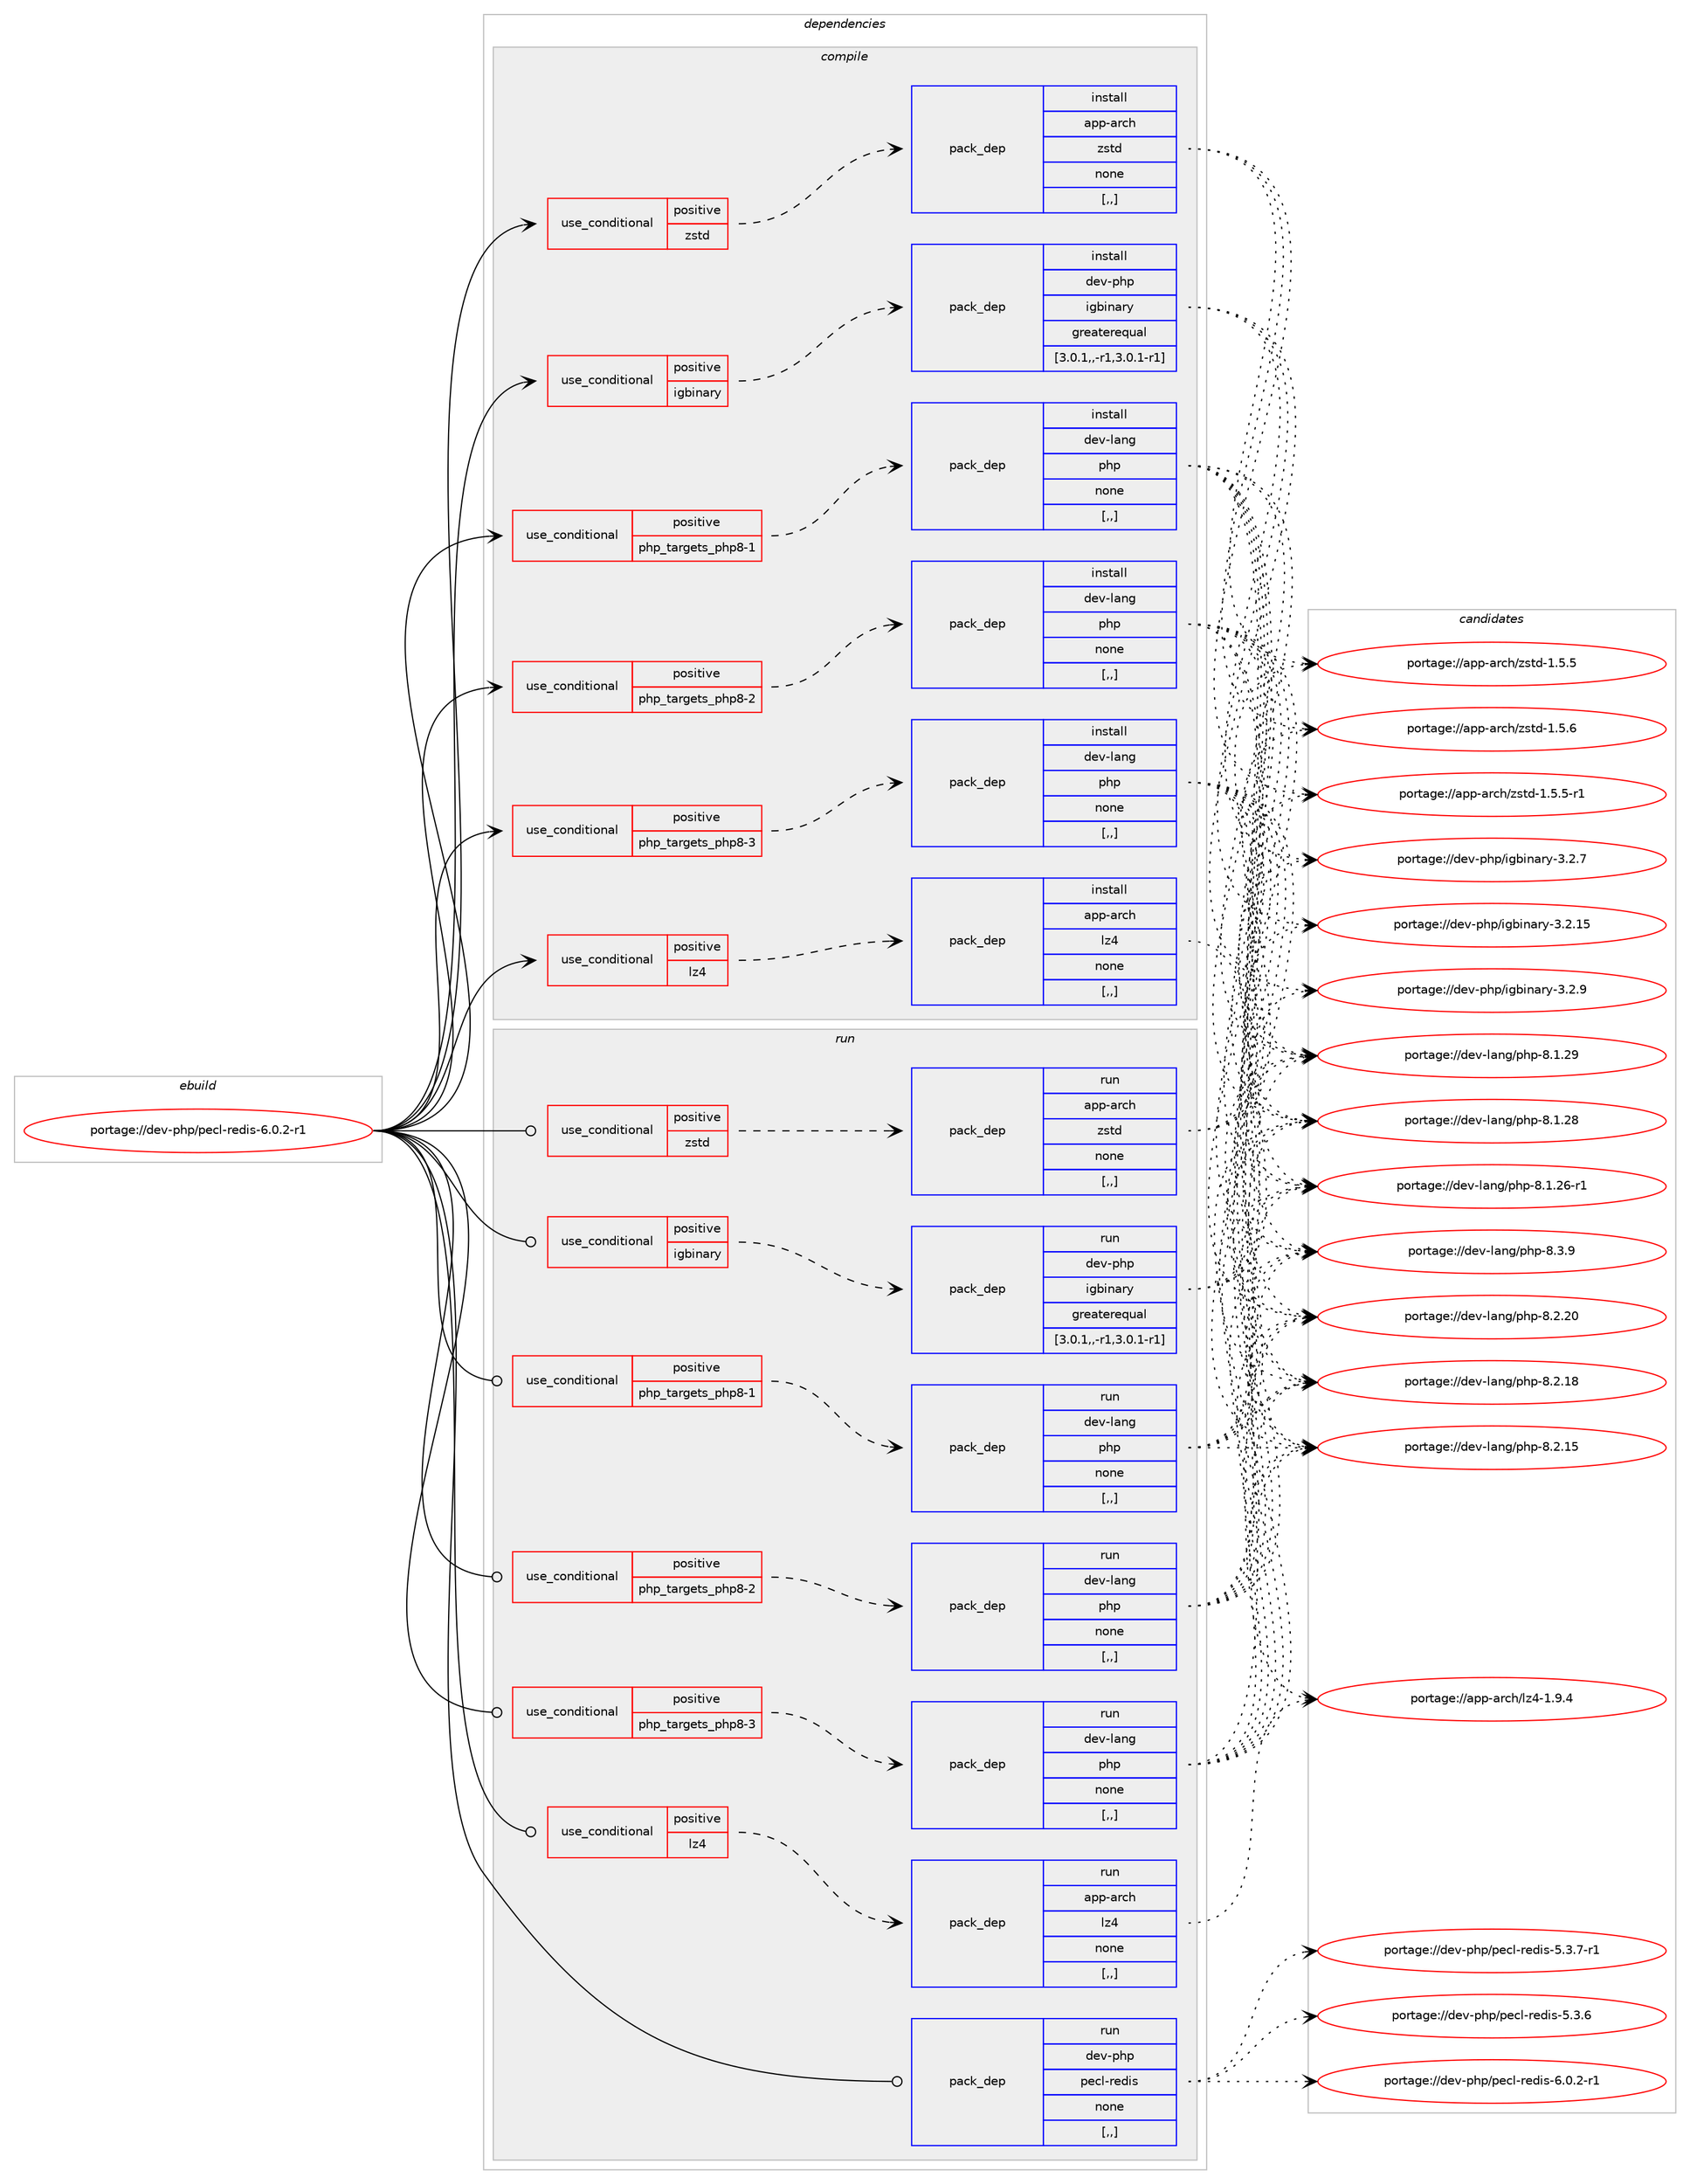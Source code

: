 digraph prolog {

# *************
# Graph options
# *************

newrank=true;
concentrate=true;
compound=true;
graph [rankdir=LR,fontname=Helvetica,fontsize=10,ranksep=1.5];#, ranksep=2.5, nodesep=0.2];
edge  [arrowhead=vee];
node  [fontname=Helvetica,fontsize=10];

# **********
# The ebuild
# **********

subgraph cluster_leftcol {
color=gray;
label=<<i>ebuild</i>>;
id [label="portage://dev-php/pecl-redis-6.0.2-r1", color=red, width=4, href="../dev-php/pecl-redis-6.0.2-r1.svg"];
}

# ****************
# The dependencies
# ****************

subgraph cluster_midcol {
color=gray;
label=<<i>dependencies</i>>;
subgraph cluster_compile {
fillcolor="#eeeeee";
style=filled;
label=<<i>compile</i>>;
subgraph cond30251 {
dependency140044 [label=<<TABLE BORDER="0" CELLBORDER="1" CELLSPACING="0" CELLPADDING="4"><TR><TD ROWSPAN="3" CELLPADDING="10">use_conditional</TD></TR><TR><TD>positive</TD></TR><TR><TD>igbinary</TD></TR></TABLE>>, shape=none, color=red];
subgraph pack108553 {
dependency140045 [label=<<TABLE BORDER="0" CELLBORDER="1" CELLSPACING="0" CELLPADDING="4" WIDTH="220"><TR><TD ROWSPAN="6" CELLPADDING="30">pack_dep</TD></TR><TR><TD WIDTH="110">install</TD></TR><TR><TD>dev-php</TD></TR><TR><TD>igbinary</TD></TR><TR><TD>greaterequal</TD></TR><TR><TD>[3.0.1,,-r1,3.0.1-r1]</TD></TR></TABLE>>, shape=none, color=blue];
}
dependency140044:e -> dependency140045:w [weight=20,style="dashed",arrowhead="vee"];
}
id:e -> dependency140044:w [weight=20,style="solid",arrowhead="vee"];
subgraph cond30252 {
dependency140046 [label=<<TABLE BORDER="0" CELLBORDER="1" CELLSPACING="0" CELLPADDING="4"><TR><TD ROWSPAN="3" CELLPADDING="10">use_conditional</TD></TR><TR><TD>positive</TD></TR><TR><TD>lz4</TD></TR></TABLE>>, shape=none, color=red];
subgraph pack108554 {
dependency140047 [label=<<TABLE BORDER="0" CELLBORDER="1" CELLSPACING="0" CELLPADDING="4" WIDTH="220"><TR><TD ROWSPAN="6" CELLPADDING="30">pack_dep</TD></TR><TR><TD WIDTH="110">install</TD></TR><TR><TD>app-arch</TD></TR><TR><TD>lz4</TD></TR><TR><TD>none</TD></TR><TR><TD>[,,]</TD></TR></TABLE>>, shape=none, color=blue];
}
dependency140046:e -> dependency140047:w [weight=20,style="dashed",arrowhead="vee"];
}
id:e -> dependency140046:w [weight=20,style="solid",arrowhead="vee"];
subgraph cond30253 {
dependency140048 [label=<<TABLE BORDER="0" CELLBORDER="1" CELLSPACING="0" CELLPADDING="4"><TR><TD ROWSPAN="3" CELLPADDING="10">use_conditional</TD></TR><TR><TD>positive</TD></TR><TR><TD>php_targets_php8-1</TD></TR></TABLE>>, shape=none, color=red];
subgraph pack108555 {
dependency140049 [label=<<TABLE BORDER="0" CELLBORDER="1" CELLSPACING="0" CELLPADDING="4" WIDTH="220"><TR><TD ROWSPAN="6" CELLPADDING="30">pack_dep</TD></TR><TR><TD WIDTH="110">install</TD></TR><TR><TD>dev-lang</TD></TR><TR><TD>php</TD></TR><TR><TD>none</TD></TR><TR><TD>[,,]</TD></TR></TABLE>>, shape=none, color=blue];
}
dependency140048:e -> dependency140049:w [weight=20,style="dashed",arrowhead="vee"];
}
id:e -> dependency140048:w [weight=20,style="solid",arrowhead="vee"];
subgraph cond30254 {
dependency140050 [label=<<TABLE BORDER="0" CELLBORDER="1" CELLSPACING="0" CELLPADDING="4"><TR><TD ROWSPAN="3" CELLPADDING="10">use_conditional</TD></TR><TR><TD>positive</TD></TR><TR><TD>php_targets_php8-2</TD></TR></TABLE>>, shape=none, color=red];
subgraph pack108556 {
dependency140051 [label=<<TABLE BORDER="0" CELLBORDER="1" CELLSPACING="0" CELLPADDING="4" WIDTH="220"><TR><TD ROWSPAN="6" CELLPADDING="30">pack_dep</TD></TR><TR><TD WIDTH="110">install</TD></TR><TR><TD>dev-lang</TD></TR><TR><TD>php</TD></TR><TR><TD>none</TD></TR><TR><TD>[,,]</TD></TR></TABLE>>, shape=none, color=blue];
}
dependency140050:e -> dependency140051:w [weight=20,style="dashed",arrowhead="vee"];
}
id:e -> dependency140050:w [weight=20,style="solid",arrowhead="vee"];
subgraph cond30255 {
dependency140052 [label=<<TABLE BORDER="0" CELLBORDER="1" CELLSPACING="0" CELLPADDING="4"><TR><TD ROWSPAN="3" CELLPADDING="10">use_conditional</TD></TR><TR><TD>positive</TD></TR><TR><TD>php_targets_php8-3</TD></TR></TABLE>>, shape=none, color=red];
subgraph pack108557 {
dependency140053 [label=<<TABLE BORDER="0" CELLBORDER="1" CELLSPACING="0" CELLPADDING="4" WIDTH="220"><TR><TD ROWSPAN="6" CELLPADDING="30">pack_dep</TD></TR><TR><TD WIDTH="110">install</TD></TR><TR><TD>dev-lang</TD></TR><TR><TD>php</TD></TR><TR><TD>none</TD></TR><TR><TD>[,,]</TD></TR></TABLE>>, shape=none, color=blue];
}
dependency140052:e -> dependency140053:w [weight=20,style="dashed",arrowhead="vee"];
}
id:e -> dependency140052:w [weight=20,style="solid",arrowhead="vee"];
subgraph cond30256 {
dependency140054 [label=<<TABLE BORDER="0" CELLBORDER="1" CELLSPACING="0" CELLPADDING="4"><TR><TD ROWSPAN="3" CELLPADDING="10">use_conditional</TD></TR><TR><TD>positive</TD></TR><TR><TD>zstd</TD></TR></TABLE>>, shape=none, color=red];
subgraph pack108558 {
dependency140055 [label=<<TABLE BORDER="0" CELLBORDER="1" CELLSPACING="0" CELLPADDING="4" WIDTH="220"><TR><TD ROWSPAN="6" CELLPADDING="30">pack_dep</TD></TR><TR><TD WIDTH="110">install</TD></TR><TR><TD>app-arch</TD></TR><TR><TD>zstd</TD></TR><TR><TD>none</TD></TR><TR><TD>[,,]</TD></TR></TABLE>>, shape=none, color=blue];
}
dependency140054:e -> dependency140055:w [weight=20,style="dashed",arrowhead="vee"];
}
id:e -> dependency140054:w [weight=20,style="solid",arrowhead="vee"];
}
subgraph cluster_compileandrun {
fillcolor="#eeeeee";
style=filled;
label=<<i>compile and run</i>>;
}
subgraph cluster_run {
fillcolor="#eeeeee";
style=filled;
label=<<i>run</i>>;
subgraph cond30257 {
dependency140056 [label=<<TABLE BORDER="0" CELLBORDER="1" CELLSPACING="0" CELLPADDING="4"><TR><TD ROWSPAN="3" CELLPADDING="10">use_conditional</TD></TR><TR><TD>positive</TD></TR><TR><TD>igbinary</TD></TR></TABLE>>, shape=none, color=red];
subgraph pack108559 {
dependency140057 [label=<<TABLE BORDER="0" CELLBORDER="1" CELLSPACING="0" CELLPADDING="4" WIDTH="220"><TR><TD ROWSPAN="6" CELLPADDING="30">pack_dep</TD></TR><TR><TD WIDTH="110">run</TD></TR><TR><TD>dev-php</TD></TR><TR><TD>igbinary</TD></TR><TR><TD>greaterequal</TD></TR><TR><TD>[3.0.1,,-r1,3.0.1-r1]</TD></TR></TABLE>>, shape=none, color=blue];
}
dependency140056:e -> dependency140057:w [weight=20,style="dashed",arrowhead="vee"];
}
id:e -> dependency140056:w [weight=20,style="solid",arrowhead="odot"];
subgraph cond30258 {
dependency140058 [label=<<TABLE BORDER="0" CELLBORDER="1" CELLSPACING="0" CELLPADDING="4"><TR><TD ROWSPAN="3" CELLPADDING="10">use_conditional</TD></TR><TR><TD>positive</TD></TR><TR><TD>lz4</TD></TR></TABLE>>, shape=none, color=red];
subgraph pack108560 {
dependency140059 [label=<<TABLE BORDER="0" CELLBORDER="1" CELLSPACING="0" CELLPADDING="4" WIDTH="220"><TR><TD ROWSPAN="6" CELLPADDING="30">pack_dep</TD></TR><TR><TD WIDTH="110">run</TD></TR><TR><TD>app-arch</TD></TR><TR><TD>lz4</TD></TR><TR><TD>none</TD></TR><TR><TD>[,,]</TD></TR></TABLE>>, shape=none, color=blue];
}
dependency140058:e -> dependency140059:w [weight=20,style="dashed",arrowhead="vee"];
}
id:e -> dependency140058:w [weight=20,style="solid",arrowhead="odot"];
subgraph cond30259 {
dependency140060 [label=<<TABLE BORDER="0" CELLBORDER="1" CELLSPACING="0" CELLPADDING="4"><TR><TD ROWSPAN="3" CELLPADDING="10">use_conditional</TD></TR><TR><TD>positive</TD></TR><TR><TD>php_targets_php8-1</TD></TR></TABLE>>, shape=none, color=red];
subgraph pack108561 {
dependency140061 [label=<<TABLE BORDER="0" CELLBORDER="1" CELLSPACING="0" CELLPADDING="4" WIDTH="220"><TR><TD ROWSPAN="6" CELLPADDING="30">pack_dep</TD></TR><TR><TD WIDTH="110">run</TD></TR><TR><TD>dev-lang</TD></TR><TR><TD>php</TD></TR><TR><TD>none</TD></TR><TR><TD>[,,]</TD></TR></TABLE>>, shape=none, color=blue];
}
dependency140060:e -> dependency140061:w [weight=20,style="dashed",arrowhead="vee"];
}
id:e -> dependency140060:w [weight=20,style="solid",arrowhead="odot"];
subgraph cond30260 {
dependency140062 [label=<<TABLE BORDER="0" CELLBORDER="1" CELLSPACING="0" CELLPADDING="4"><TR><TD ROWSPAN="3" CELLPADDING="10">use_conditional</TD></TR><TR><TD>positive</TD></TR><TR><TD>php_targets_php8-2</TD></TR></TABLE>>, shape=none, color=red];
subgraph pack108562 {
dependency140063 [label=<<TABLE BORDER="0" CELLBORDER="1" CELLSPACING="0" CELLPADDING="4" WIDTH="220"><TR><TD ROWSPAN="6" CELLPADDING="30">pack_dep</TD></TR><TR><TD WIDTH="110">run</TD></TR><TR><TD>dev-lang</TD></TR><TR><TD>php</TD></TR><TR><TD>none</TD></TR><TR><TD>[,,]</TD></TR></TABLE>>, shape=none, color=blue];
}
dependency140062:e -> dependency140063:w [weight=20,style="dashed",arrowhead="vee"];
}
id:e -> dependency140062:w [weight=20,style="solid",arrowhead="odot"];
subgraph cond30261 {
dependency140064 [label=<<TABLE BORDER="0" CELLBORDER="1" CELLSPACING="0" CELLPADDING="4"><TR><TD ROWSPAN="3" CELLPADDING="10">use_conditional</TD></TR><TR><TD>positive</TD></TR><TR><TD>php_targets_php8-3</TD></TR></TABLE>>, shape=none, color=red];
subgraph pack108563 {
dependency140065 [label=<<TABLE BORDER="0" CELLBORDER="1" CELLSPACING="0" CELLPADDING="4" WIDTH="220"><TR><TD ROWSPAN="6" CELLPADDING="30">pack_dep</TD></TR><TR><TD WIDTH="110">run</TD></TR><TR><TD>dev-lang</TD></TR><TR><TD>php</TD></TR><TR><TD>none</TD></TR><TR><TD>[,,]</TD></TR></TABLE>>, shape=none, color=blue];
}
dependency140064:e -> dependency140065:w [weight=20,style="dashed",arrowhead="vee"];
}
id:e -> dependency140064:w [weight=20,style="solid",arrowhead="odot"];
subgraph cond30262 {
dependency140066 [label=<<TABLE BORDER="0" CELLBORDER="1" CELLSPACING="0" CELLPADDING="4"><TR><TD ROWSPAN="3" CELLPADDING="10">use_conditional</TD></TR><TR><TD>positive</TD></TR><TR><TD>zstd</TD></TR></TABLE>>, shape=none, color=red];
subgraph pack108564 {
dependency140067 [label=<<TABLE BORDER="0" CELLBORDER="1" CELLSPACING="0" CELLPADDING="4" WIDTH="220"><TR><TD ROWSPAN="6" CELLPADDING="30">pack_dep</TD></TR><TR><TD WIDTH="110">run</TD></TR><TR><TD>app-arch</TD></TR><TR><TD>zstd</TD></TR><TR><TD>none</TD></TR><TR><TD>[,,]</TD></TR></TABLE>>, shape=none, color=blue];
}
dependency140066:e -> dependency140067:w [weight=20,style="dashed",arrowhead="vee"];
}
id:e -> dependency140066:w [weight=20,style="solid",arrowhead="odot"];
subgraph pack108565 {
dependency140068 [label=<<TABLE BORDER="0" CELLBORDER="1" CELLSPACING="0" CELLPADDING="4" WIDTH="220"><TR><TD ROWSPAN="6" CELLPADDING="30">pack_dep</TD></TR><TR><TD WIDTH="110">run</TD></TR><TR><TD>dev-php</TD></TR><TR><TD>pecl-redis</TD></TR><TR><TD>none</TD></TR><TR><TD>[,,]</TD></TR></TABLE>>, shape=none, color=blue];
}
id:e -> dependency140068:w [weight=20,style="solid",arrowhead="odot"];
}
}

# **************
# The candidates
# **************

subgraph cluster_choices {
rank=same;
color=gray;
label=<<i>candidates</i>>;

subgraph choice108553 {
color=black;
nodesep=1;
choice1001011184511210411247105103981051109711412145514650464953 [label="portage://dev-php/igbinary-3.2.15", color=red, width=4,href="../dev-php/igbinary-3.2.15.svg"];
choice10010111845112104112471051039810511097114121455146504657 [label="portage://dev-php/igbinary-3.2.9", color=red, width=4,href="../dev-php/igbinary-3.2.9.svg"];
choice10010111845112104112471051039810511097114121455146504655 [label="portage://dev-php/igbinary-3.2.7", color=red, width=4,href="../dev-php/igbinary-3.2.7.svg"];
dependency140045:e -> choice1001011184511210411247105103981051109711412145514650464953:w [style=dotted,weight="100"];
dependency140045:e -> choice10010111845112104112471051039810511097114121455146504657:w [style=dotted,weight="100"];
dependency140045:e -> choice10010111845112104112471051039810511097114121455146504655:w [style=dotted,weight="100"];
}
subgraph choice108554 {
color=black;
nodesep=1;
choice971121124597114991044710812252454946574652 [label="portage://app-arch/lz4-1.9.4", color=red, width=4,href="../app-arch/lz4-1.9.4.svg"];
dependency140047:e -> choice971121124597114991044710812252454946574652:w [style=dotted,weight="100"];
}
subgraph choice108555 {
color=black;
nodesep=1;
choice100101118451089711010347112104112455646514657 [label="portage://dev-lang/php-8.3.9", color=red, width=4,href="../dev-lang/php-8.3.9.svg"];
choice10010111845108971101034711210411245564650465048 [label="portage://dev-lang/php-8.2.20", color=red, width=4,href="../dev-lang/php-8.2.20.svg"];
choice10010111845108971101034711210411245564650464956 [label="portage://dev-lang/php-8.2.18", color=red, width=4,href="../dev-lang/php-8.2.18.svg"];
choice10010111845108971101034711210411245564650464953 [label="portage://dev-lang/php-8.2.15", color=red, width=4,href="../dev-lang/php-8.2.15.svg"];
choice10010111845108971101034711210411245564649465057 [label="portage://dev-lang/php-8.1.29", color=red, width=4,href="../dev-lang/php-8.1.29.svg"];
choice10010111845108971101034711210411245564649465056 [label="portage://dev-lang/php-8.1.28", color=red, width=4,href="../dev-lang/php-8.1.28.svg"];
choice100101118451089711010347112104112455646494650544511449 [label="portage://dev-lang/php-8.1.26-r1", color=red, width=4,href="../dev-lang/php-8.1.26-r1.svg"];
dependency140049:e -> choice100101118451089711010347112104112455646514657:w [style=dotted,weight="100"];
dependency140049:e -> choice10010111845108971101034711210411245564650465048:w [style=dotted,weight="100"];
dependency140049:e -> choice10010111845108971101034711210411245564650464956:w [style=dotted,weight="100"];
dependency140049:e -> choice10010111845108971101034711210411245564650464953:w [style=dotted,weight="100"];
dependency140049:e -> choice10010111845108971101034711210411245564649465057:w [style=dotted,weight="100"];
dependency140049:e -> choice10010111845108971101034711210411245564649465056:w [style=dotted,weight="100"];
dependency140049:e -> choice100101118451089711010347112104112455646494650544511449:w [style=dotted,weight="100"];
}
subgraph choice108556 {
color=black;
nodesep=1;
choice100101118451089711010347112104112455646514657 [label="portage://dev-lang/php-8.3.9", color=red, width=4,href="../dev-lang/php-8.3.9.svg"];
choice10010111845108971101034711210411245564650465048 [label="portage://dev-lang/php-8.2.20", color=red, width=4,href="../dev-lang/php-8.2.20.svg"];
choice10010111845108971101034711210411245564650464956 [label="portage://dev-lang/php-8.2.18", color=red, width=4,href="../dev-lang/php-8.2.18.svg"];
choice10010111845108971101034711210411245564650464953 [label="portage://dev-lang/php-8.2.15", color=red, width=4,href="../dev-lang/php-8.2.15.svg"];
choice10010111845108971101034711210411245564649465057 [label="portage://dev-lang/php-8.1.29", color=red, width=4,href="../dev-lang/php-8.1.29.svg"];
choice10010111845108971101034711210411245564649465056 [label="portage://dev-lang/php-8.1.28", color=red, width=4,href="../dev-lang/php-8.1.28.svg"];
choice100101118451089711010347112104112455646494650544511449 [label="portage://dev-lang/php-8.1.26-r1", color=red, width=4,href="../dev-lang/php-8.1.26-r1.svg"];
dependency140051:e -> choice100101118451089711010347112104112455646514657:w [style=dotted,weight="100"];
dependency140051:e -> choice10010111845108971101034711210411245564650465048:w [style=dotted,weight="100"];
dependency140051:e -> choice10010111845108971101034711210411245564650464956:w [style=dotted,weight="100"];
dependency140051:e -> choice10010111845108971101034711210411245564650464953:w [style=dotted,weight="100"];
dependency140051:e -> choice10010111845108971101034711210411245564649465057:w [style=dotted,weight="100"];
dependency140051:e -> choice10010111845108971101034711210411245564649465056:w [style=dotted,weight="100"];
dependency140051:e -> choice100101118451089711010347112104112455646494650544511449:w [style=dotted,weight="100"];
}
subgraph choice108557 {
color=black;
nodesep=1;
choice100101118451089711010347112104112455646514657 [label="portage://dev-lang/php-8.3.9", color=red, width=4,href="../dev-lang/php-8.3.9.svg"];
choice10010111845108971101034711210411245564650465048 [label="portage://dev-lang/php-8.2.20", color=red, width=4,href="../dev-lang/php-8.2.20.svg"];
choice10010111845108971101034711210411245564650464956 [label="portage://dev-lang/php-8.2.18", color=red, width=4,href="../dev-lang/php-8.2.18.svg"];
choice10010111845108971101034711210411245564650464953 [label="portage://dev-lang/php-8.2.15", color=red, width=4,href="../dev-lang/php-8.2.15.svg"];
choice10010111845108971101034711210411245564649465057 [label="portage://dev-lang/php-8.1.29", color=red, width=4,href="../dev-lang/php-8.1.29.svg"];
choice10010111845108971101034711210411245564649465056 [label="portage://dev-lang/php-8.1.28", color=red, width=4,href="../dev-lang/php-8.1.28.svg"];
choice100101118451089711010347112104112455646494650544511449 [label="portage://dev-lang/php-8.1.26-r1", color=red, width=4,href="../dev-lang/php-8.1.26-r1.svg"];
dependency140053:e -> choice100101118451089711010347112104112455646514657:w [style=dotted,weight="100"];
dependency140053:e -> choice10010111845108971101034711210411245564650465048:w [style=dotted,weight="100"];
dependency140053:e -> choice10010111845108971101034711210411245564650464956:w [style=dotted,weight="100"];
dependency140053:e -> choice10010111845108971101034711210411245564650464953:w [style=dotted,weight="100"];
dependency140053:e -> choice10010111845108971101034711210411245564649465057:w [style=dotted,weight="100"];
dependency140053:e -> choice10010111845108971101034711210411245564649465056:w [style=dotted,weight="100"];
dependency140053:e -> choice100101118451089711010347112104112455646494650544511449:w [style=dotted,weight="100"];
}
subgraph choice108558 {
color=black;
nodesep=1;
choice9711211245971149910447122115116100454946534654 [label="portage://app-arch/zstd-1.5.6", color=red, width=4,href="../app-arch/zstd-1.5.6.svg"];
choice97112112459711499104471221151161004549465346534511449 [label="portage://app-arch/zstd-1.5.5-r1", color=red, width=4,href="../app-arch/zstd-1.5.5-r1.svg"];
choice9711211245971149910447122115116100454946534653 [label="portage://app-arch/zstd-1.5.5", color=red, width=4,href="../app-arch/zstd-1.5.5.svg"];
dependency140055:e -> choice9711211245971149910447122115116100454946534654:w [style=dotted,weight="100"];
dependency140055:e -> choice97112112459711499104471221151161004549465346534511449:w [style=dotted,weight="100"];
dependency140055:e -> choice9711211245971149910447122115116100454946534653:w [style=dotted,weight="100"];
}
subgraph choice108559 {
color=black;
nodesep=1;
choice1001011184511210411247105103981051109711412145514650464953 [label="portage://dev-php/igbinary-3.2.15", color=red, width=4,href="../dev-php/igbinary-3.2.15.svg"];
choice10010111845112104112471051039810511097114121455146504657 [label="portage://dev-php/igbinary-3.2.9", color=red, width=4,href="../dev-php/igbinary-3.2.9.svg"];
choice10010111845112104112471051039810511097114121455146504655 [label="portage://dev-php/igbinary-3.2.7", color=red, width=4,href="../dev-php/igbinary-3.2.7.svg"];
dependency140057:e -> choice1001011184511210411247105103981051109711412145514650464953:w [style=dotted,weight="100"];
dependency140057:e -> choice10010111845112104112471051039810511097114121455146504657:w [style=dotted,weight="100"];
dependency140057:e -> choice10010111845112104112471051039810511097114121455146504655:w [style=dotted,weight="100"];
}
subgraph choice108560 {
color=black;
nodesep=1;
choice971121124597114991044710812252454946574652 [label="portage://app-arch/lz4-1.9.4", color=red, width=4,href="../app-arch/lz4-1.9.4.svg"];
dependency140059:e -> choice971121124597114991044710812252454946574652:w [style=dotted,weight="100"];
}
subgraph choice108561 {
color=black;
nodesep=1;
choice100101118451089711010347112104112455646514657 [label="portage://dev-lang/php-8.3.9", color=red, width=4,href="../dev-lang/php-8.3.9.svg"];
choice10010111845108971101034711210411245564650465048 [label="portage://dev-lang/php-8.2.20", color=red, width=4,href="../dev-lang/php-8.2.20.svg"];
choice10010111845108971101034711210411245564650464956 [label="portage://dev-lang/php-8.2.18", color=red, width=4,href="../dev-lang/php-8.2.18.svg"];
choice10010111845108971101034711210411245564650464953 [label="portage://dev-lang/php-8.2.15", color=red, width=4,href="../dev-lang/php-8.2.15.svg"];
choice10010111845108971101034711210411245564649465057 [label="portage://dev-lang/php-8.1.29", color=red, width=4,href="../dev-lang/php-8.1.29.svg"];
choice10010111845108971101034711210411245564649465056 [label="portage://dev-lang/php-8.1.28", color=red, width=4,href="../dev-lang/php-8.1.28.svg"];
choice100101118451089711010347112104112455646494650544511449 [label="portage://dev-lang/php-8.1.26-r1", color=red, width=4,href="../dev-lang/php-8.1.26-r1.svg"];
dependency140061:e -> choice100101118451089711010347112104112455646514657:w [style=dotted,weight="100"];
dependency140061:e -> choice10010111845108971101034711210411245564650465048:w [style=dotted,weight="100"];
dependency140061:e -> choice10010111845108971101034711210411245564650464956:w [style=dotted,weight="100"];
dependency140061:e -> choice10010111845108971101034711210411245564650464953:w [style=dotted,weight="100"];
dependency140061:e -> choice10010111845108971101034711210411245564649465057:w [style=dotted,weight="100"];
dependency140061:e -> choice10010111845108971101034711210411245564649465056:w [style=dotted,weight="100"];
dependency140061:e -> choice100101118451089711010347112104112455646494650544511449:w [style=dotted,weight="100"];
}
subgraph choice108562 {
color=black;
nodesep=1;
choice100101118451089711010347112104112455646514657 [label="portage://dev-lang/php-8.3.9", color=red, width=4,href="../dev-lang/php-8.3.9.svg"];
choice10010111845108971101034711210411245564650465048 [label="portage://dev-lang/php-8.2.20", color=red, width=4,href="../dev-lang/php-8.2.20.svg"];
choice10010111845108971101034711210411245564650464956 [label="portage://dev-lang/php-8.2.18", color=red, width=4,href="../dev-lang/php-8.2.18.svg"];
choice10010111845108971101034711210411245564650464953 [label="portage://dev-lang/php-8.2.15", color=red, width=4,href="../dev-lang/php-8.2.15.svg"];
choice10010111845108971101034711210411245564649465057 [label="portage://dev-lang/php-8.1.29", color=red, width=4,href="../dev-lang/php-8.1.29.svg"];
choice10010111845108971101034711210411245564649465056 [label="portage://dev-lang/php-8.1.28", color=red, width=4,href="../dev-lang/php-8.1.28.svg"];
choice100101118451089711010347112104112455646494650544511449 [label="portage://dev-lang/php-8.1.26-r1", color=red, width=4,href="../dev-lang/php-8.1.26-r1.svg"];
dependency140063:e -> choice100101118451089711010347112104112455646514657:w [style=dotted,weight="100"];
dependency140063:e -> choice10010111845108971101034711210411245564650465048:w [style=dotted,weight="100"];
dependency140063:e -> choice10010111845108971101034711210411245564650464956:w [style=dotted,weight="100"];
dependency140063:e -> choice10010111845108971101034711210411245564650464953:w [style=dotted,weight="100"];
dependency140063:e -> choice10010111845108971101034711210411245564649465057:w [style=dotted,weight="100"];
dependency140063:e -> choice10010111845108971101034711210411245564649465056:w [style=dotted,weight="100"];
dependency140063:e -> choice100101118451089711010347112104112455646494650544511449:w [style=dotted,weight="100"];
}
subgraph choice108563 {
color=black;
nodesep=1;
choice100101118451089711010347112104112455646514657 [label="portage://dev-lang/php-8.3.9", color=red, width=4,href="../dev-lang/php-8.3.9.svg"];
choice10010111845108971101034711210411245564650465048 [label="portage://dev-lang/php-8.2.20", color=red, width=4,href="../dev-lang/php-8.2.20.svg"];
choice10010111845108971101034711210411245564650464956 [label="portage://dev-lang/php-8.2.18", color=red, width=4,href="../dev-lang/php-8.2.18.svg"];
choice10010111845108971101034711210411245564650464953 [label="portage://dev-lang/php-8.2.15", color=red, width=4,href="../dev-lang/php-8.2.15.svg"];
choice10010111845108971101034711210411245564649465057 [label="portage://dev-lang/php-8.1.29", color=red, width=4,href="../dev-lang/php-8.1.29.svg"];
choice10010111845108971101034711210411245564649465056 [label="portage://dev-lang/php-8.1.28", color=red, width=4,href="../dev-lang/php-8.1.28.svg"];
choice100101118451089711010347112104112455646494650544511449 [label="portage://dev-lang/php-8.1.26-r1", color=red, width=4,href="../dev-lang/php-8.1.26-r1.svg"];
dependency140065:e -> choice100101118451089711010347112104112455646514657:w [style=dotted,weight="100"];
dependency140065:e -> choice10010111845108971101034711210411245564650465048:w [style=dotted,weight="100"];
dependency140065:e -> choice10010111845108971101034711210411245564650464956:w [style=dotted,weight="100"];
dependency140065:e -> choice10010111845108971101034711210411245564650464953:w [style=dotted,weight="100"];
dependency140065:e -> choice10010111845108971101034711210411245564649465057:w [style=dotted,weight="100"];
dependency140065:e -> choice10010111845108971101034711210411245564649465056:w [style=dotted,weight="100"];
dependency140065:e -> choice100101118451089711010347112104112455646494650544511449:w [style=dotted,weight="100"];
}
subgraph choice108564 {
color=black;
nodesep=1;
choice9711211245971149910447122115116100454946534654 [label="portage://app-arch/zstd-1.5.6", color=red, width=4,href="../app-arch/zstd-1.5.6.svg"];
choice97112112459711499104471221151161004549465346534511449 [label="portage://app-arch/zstd-1.5.5-r1", color=red, width=4,href="../app-arch/zstd-1.5.5-r1.svg"];
choice9711211245971149910447122115116100454946534653 [label="portage://app-arch/zstd-1.5.5", color=red, width=4,href="../app-arch/zstd-1.5.5.svg"];
dependency140067:e -> choice9711211245971149910447122115116100454946534654:w [style=dotted,weight="100"];
dependency140067:e -> choice97112112459711499104471221151161004549465346534511449:w [style=dotted,weight="100"];
dependency140067:e -> choice9711211245971149910447122115116100454946534653:w [style=dotted,weight="100"];
}
subgraph choice108565 {
color=black;
nodesep=1;
choice100101118451121041124711210199108451141011001051154554464846504511449 [label="portage://dev-php/pecl-redis-6.0.2-r1", color=red, width=4,href="../dev-php/pecl-redis-6.0.2-r1.svg"];
choice100101118451121041124711210199108451141011001051154553465146554511449 [label="portage://dev-php/pecl-redis-5.3.7-r1", color=red, width=4,href="../dev-php/pecl-redis-5.3.7-r1.svg"];
choice10010111845112104112471121019910845114101100105115455346514654 [label="portage://dev-php/pecl-redis-5.3.6", color=red, width=4,href="../dev-php/pecl-redis-5.3.6.svg"];
dependency140068:e -> choice100101118451121041124711210199108451141011001051154554464846504511449:w [style=dotted,weight="100"];
dependency140068:e -> choice100101118451121041124711210199108451141011001051154553465146554511449:w [style=dotted,weight="100"];
dependency140068:e -> choice10010111845112104112471121019910845114101100105115455346514654:w [style=dotted,weight="100"];
}
}

}
